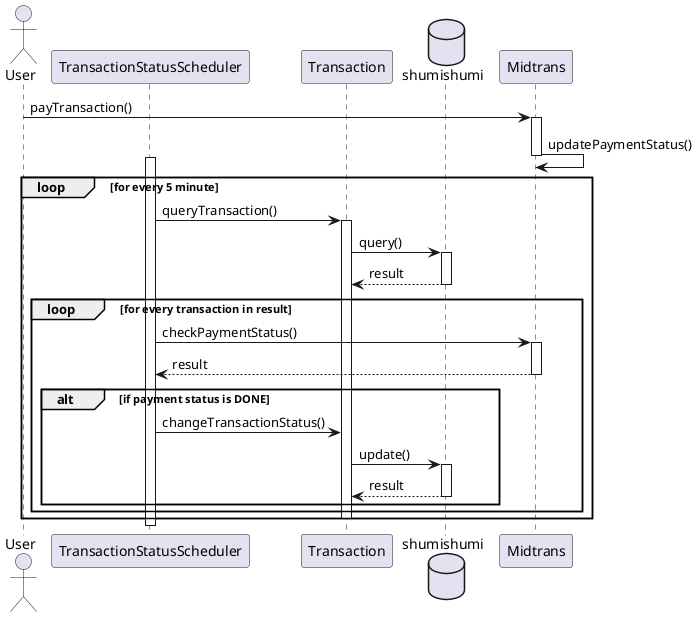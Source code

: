 @startuml template
'autonumber 1.1.1

actor User as u

' Box "back end"
participant "TransactionStatusScheduler" as scheduler
participant Transaction as trx
' end box

database shumishumi as db

participant Midtrans as mt

u -> mt++ : payTransaction()
mt -> mt : updatePaymentStatus()
deactivate mt

'autonumber inc a
loop for every 5 minute
    activate scheduler
    scheduler -> trx++ : queryTransaction()
    trx -> db++ : query()
    return result
    loop for every transaction in result
        scheduler -> mt++ : checkPaymentStatus()
        return result
        alt if payment status is DONE
            scheduler -> trx : changeTransactionStatus()
            trx -> db++ : update()
            return result
        end
    end

    deactivate trx
end

deactivate scheduler

@enduml